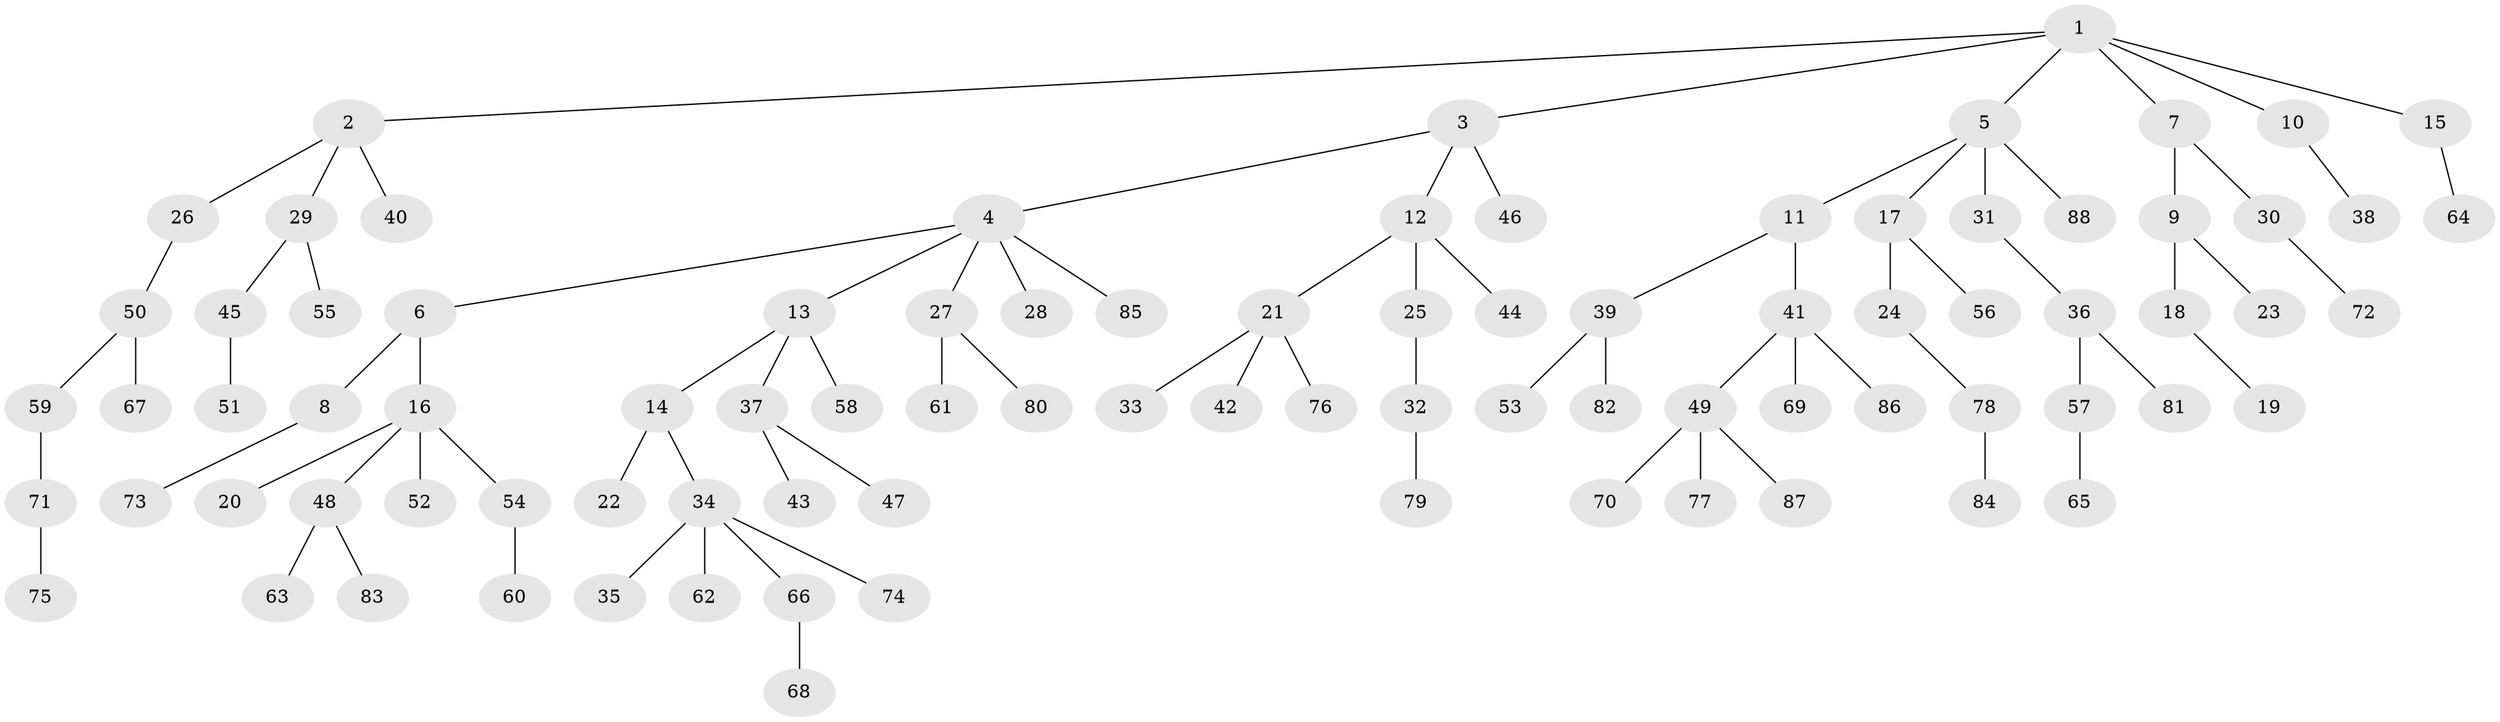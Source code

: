 // Generated by graph-tools (version 1.1) at 2025/53/03/09/25 04:53:05]
// undirected, 88 vertices, 87 edges
graph export_dot {
graph [start="1"]
  node [color=gray90,style=filled];
  1;
  2;
  3;
  4;
  5;
  6;
  7;
  8;
  9;
  10;
  11;
  12;
  13;
  14;
  15;
  16;
  17;
  18;
  19;
  20;
  21;
  22;
  23;
  24;
  25;
  26;
  27;
  28;
  29;
  30;
  31;
  32;
  33;
  34;
  35;
  36;
  37;
  38;
  39;
  40;
  41;
  42;
  43;
  44;
  45;
  46;
  47;
  48;
  49;
  50;
  51;
  52;
  53;
  54;
  55;
  56;
  57;
  58;
  59;
  60;
  61;
  62;
  63;
  64;
  65;
  66;
  67;
  68;
  69;
  70;
  71;
  72;
  73;
  74;
  75;
  76;
  77;
  78;
  79;
  80;
  81;
  82;
  83;
  84;
  85;
  86;
  87;
  88;
  1 -- 2;
  1 -- 3;
  1 -- 5;
  1 -- 7;
  1 -- 10;
  1 -- 15;
  2 -- 26;
  2 -- 29;
  2 -- 40;
  3 -- 4;
  3 -- 12;
  3 -- 46;
  4 -- 6;
  4 -- 13;
  4 -- 27;
  4 -- 28;
  4 -- 85;
  5 -- 11;
  5 -- 17;
  5 -- 31;
  5 -- 88;
  6 -- 8;
  6 -- 16;
  7 -- 9;
  7 -- 30;
  8 -- 73;
  9 -- 18;
  9 -- 23;
  10 -- 38;
  11 -- 39;
  11 -- 41;
  12 -- 21;
  12 -- 25;
  12 -- 44;
  13 -- 14;
  13 -- 37;
  13 -- 58;
  14 -- 22;
  14 -- 34;
  15 -- 64;
  16 -- 20;
  16 -- 48;
  16 -- 52;
  16 -- 54;
  17 -- 24;
  17 -- 56;
  18 -- 19;
  21 -- 33;
  21 -- 42;
  21 -- 76;
  24 -- 78;
  25 -- 32;
  26 -- 50;
  27 -- 61;
  27 -- 80;
  29 -- 45;
  29 -- 55;
  30 -- 72;
  31 -- 36;
  32 -- 79;
  34 -- 35;
  34 -- 62;
  34 -- 66;
  34 -- 74;
  36 -- 57;
  36 -- 81;
  37 -- 43;
  37 -- 47;
  39 -- 53;
  39 -- 82;
  41 -- 49;
  41 -- 69;
  41 -- 86;
  45 -- 51;
  48 -- 63;
  48 -- 83;
  49 -- 70;
  49 -- 77;
  49 -- 87;
  50 -- 59;
  50 -- 67;
  54 -- 60;
  57 -- 65;
  59 -- 71;
  66 -- 68;
  71 -- 75;
  78 -- 84;
}
